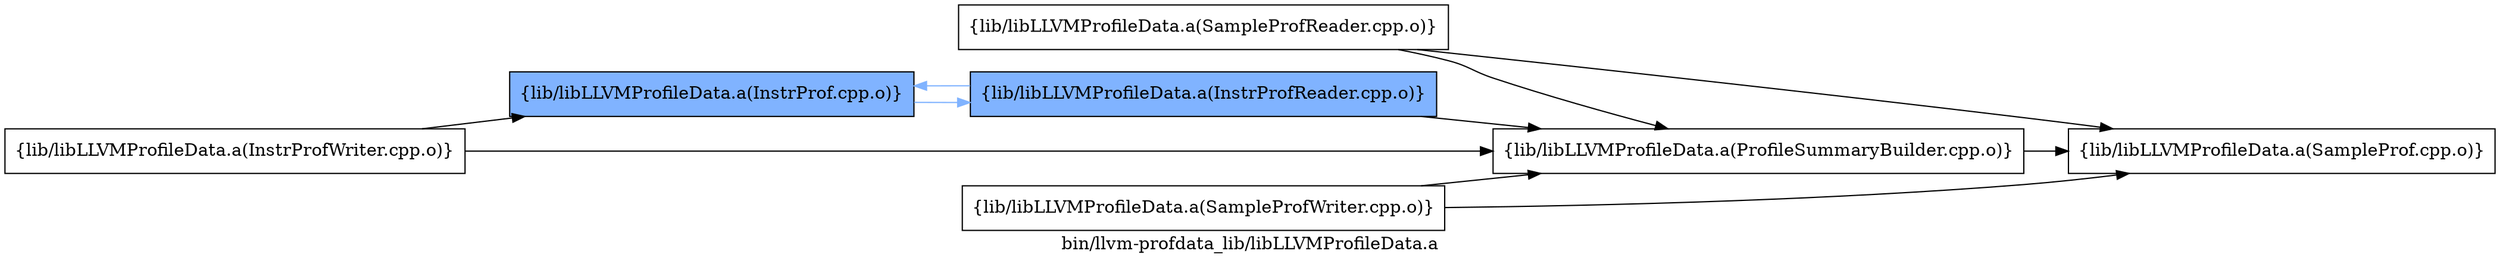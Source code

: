 digraph "bin/llvm-profdata_lib/libLLVMProfileData.a" {
	label="bin/llvm-profdata_lib/libLLVMProfileData.a";
	rankdir=LR;
	{ rank=same; Node0x55ad4d79bbc8;  }
	{ rank=same; Node0x55ad4d79b998;  }
	{ rank=same; Node0x55ad4d79d298;  }

	Node0x55ad4d79bbc8 [shape=record,shape=box,group=1,style=filled,fillcolor="0.600000 0.5 1",label="{lib/libLLVMProfileData.a(InstrProf.cpp.o)}"];
	Node0x55ad4d79bbc8 -> Node0x55ad4d79b998[color="0.600000 0.5 1"];
	Node0x55ad4d79b998 [shape=record,shape=box,group=1,style=filled,fillcolor="0.600000 0.5 1",label="{lib/libLLVMProfileData.a(InstrProfReader.cpp.o)}"];
	Node0x55ad4d79b998 -> Node0x55ad4d79bbc8[color="0.600000 0.5 1"];
	Node0x55ad4d79b998 -> Node0x55ad4d79d298;
	Node0x55ad4d79c118 [shape=record,shape=box,group=0,label="{lib/libLLVMProfileData.a(InstrProfWriter.cpp.o)}"];
	Node0x55ad4d79c118 -> Node0x55ad4d79bbc8;
	Node0x55ad4d79c118 -> Node0x55ad4d79d298;
	Node0x55ad4d79d298 [shape=record,shape=box,group=0,label="{lib/libLLVMProfileData.a(ProfileSummaryBuilder.cpp.o)}"];
	Node0x55ad4d79d298 -> Node0x55ad4d79cde8;
	Node0x55ad4d79cde8 [shape=record,shape=box,group=0,label="{lib/libLLVMProfileData.a(SampleProf.cpp.o)}"];
	Node0x55ad4d7984c8 [shape=record,shape=box,group=0,label="{lib/libLLVMProfileData.a(SampleProfReader.cpp.o)}"];
	Node0x55ad4d7984c8 -> Node0x55ad4d79d298;
	Node0x55ad4d7984c8 -> Node0x55ad4d79cde8;
	Node0x55ad4d7995a8 [shape=record,shape=box,group=0,label="{lib/libLLVMProfileData.a(SampleProfWriter.cpp.o)}"];
	Node0x55ad4d7995a8 -> Node0x55ad4d79d298;
	Node0x55ad4d7995a8 -> Node0x55ad4d79cde8;
}
